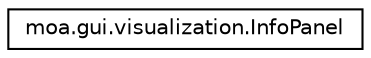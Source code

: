 digraph G
{
  edge [fontname="Helvetica",fontsize="10",labelfontname="Helvetica",labelfontsize="10"];
  node [fontname="Helvetica",fontsize="10",shape=record];
  rankdir=LR;
  Node1 [label="moa.gui.visualization.InfoPanel",height=0.2,width=0.4,color="black", fillcolor="white", style="filled",URL="$classmoa_1_1gui_1_1visualization_1_1InfoPanel.html"];
}
